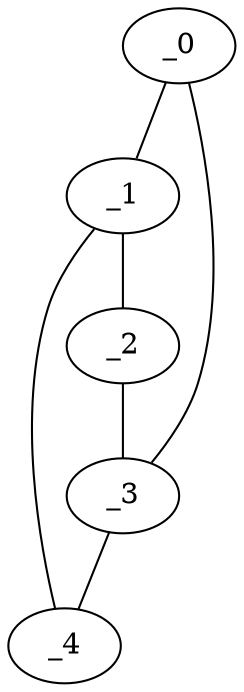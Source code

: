 graph WP1_0102 {
	_0	 [x="0.676418",
		y="2.60899"];
	_1	 [x="0.805048",
		y="0.481225"];
	_0 -- _1;
	_3	 [x="2.40764",
		y="-0.232668"];
	_0 -- _3;
	_2	 [x="2.59543",
		y="3.22438"];
	_1 -- _2;
	_4	 [x="1.02932",
		y="1.26833"];
	_1 -- _4;
	_2 -- _3;
	_3 -- _4;
}
